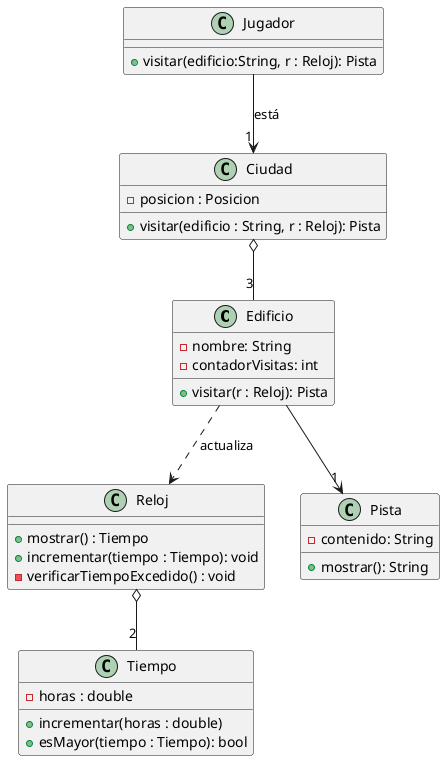 @startuml
class Edificio {
- nombre: String
- contadorVisitas: int
+ visitar(r : Reloj): Pista
}

class Ciudad {
    - posicion : Posicion
    + visitar(edificio : String, r : Reloj): Pista
}

class Jugador {
    + visitar(edificio:String, r : Reloj): Pista
}




class Reloj{
    + mostrar() : Tiempo
    + incrementar(tiempo : Tiempo): void
    - verificarTiempoExcedido() : void
}

class Tiempo{
    - horas : double
    + incrementar(horas : double)
    + esMayor(tiempo : Tiempo): bool

}

class Pista {
    - contenido: String
    + mostrar(): String
}
Jugador -->"1" Ciudad: está
Ciudad o-- "3" Edificio
Edificio ..> Reloj: actualiza
Edificio --> "1" Pista
Reloj o-- "2" Tiempo


@enduml
